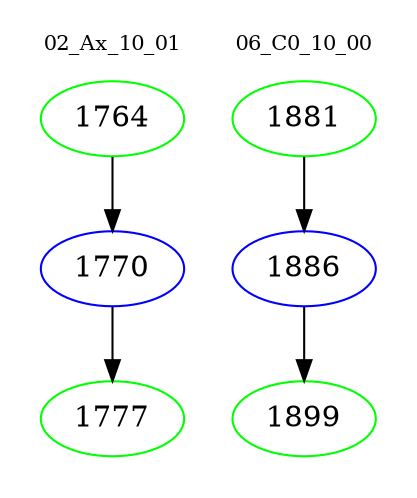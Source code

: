 digraph{
subgraph cluster_0 {
color = white
label = "02_Ax_10_01";
fontsize=10;
T0_1764 [label="1764", color="green"]
T0_1764 -> T0_1770 [color="black"]
T0_1770 [label="1770", color="blue"]
T0_1770 -> T0_1777 [color="black"]
T0_1777 [label="1777", color="green"]
}
subgraph cluster_1 {
color = white
label = "06_C0_10_00";
fontsize=10;
T1_1881 [label="1881", color="green"]
T1_1881 -> T1_1886 [color="black"]
T1_1886 [label="1886", color="blue"]
T1_1886 -> T1_1899 [color="black"]
T1_1899 [label="1899", color="green"]
}
}
